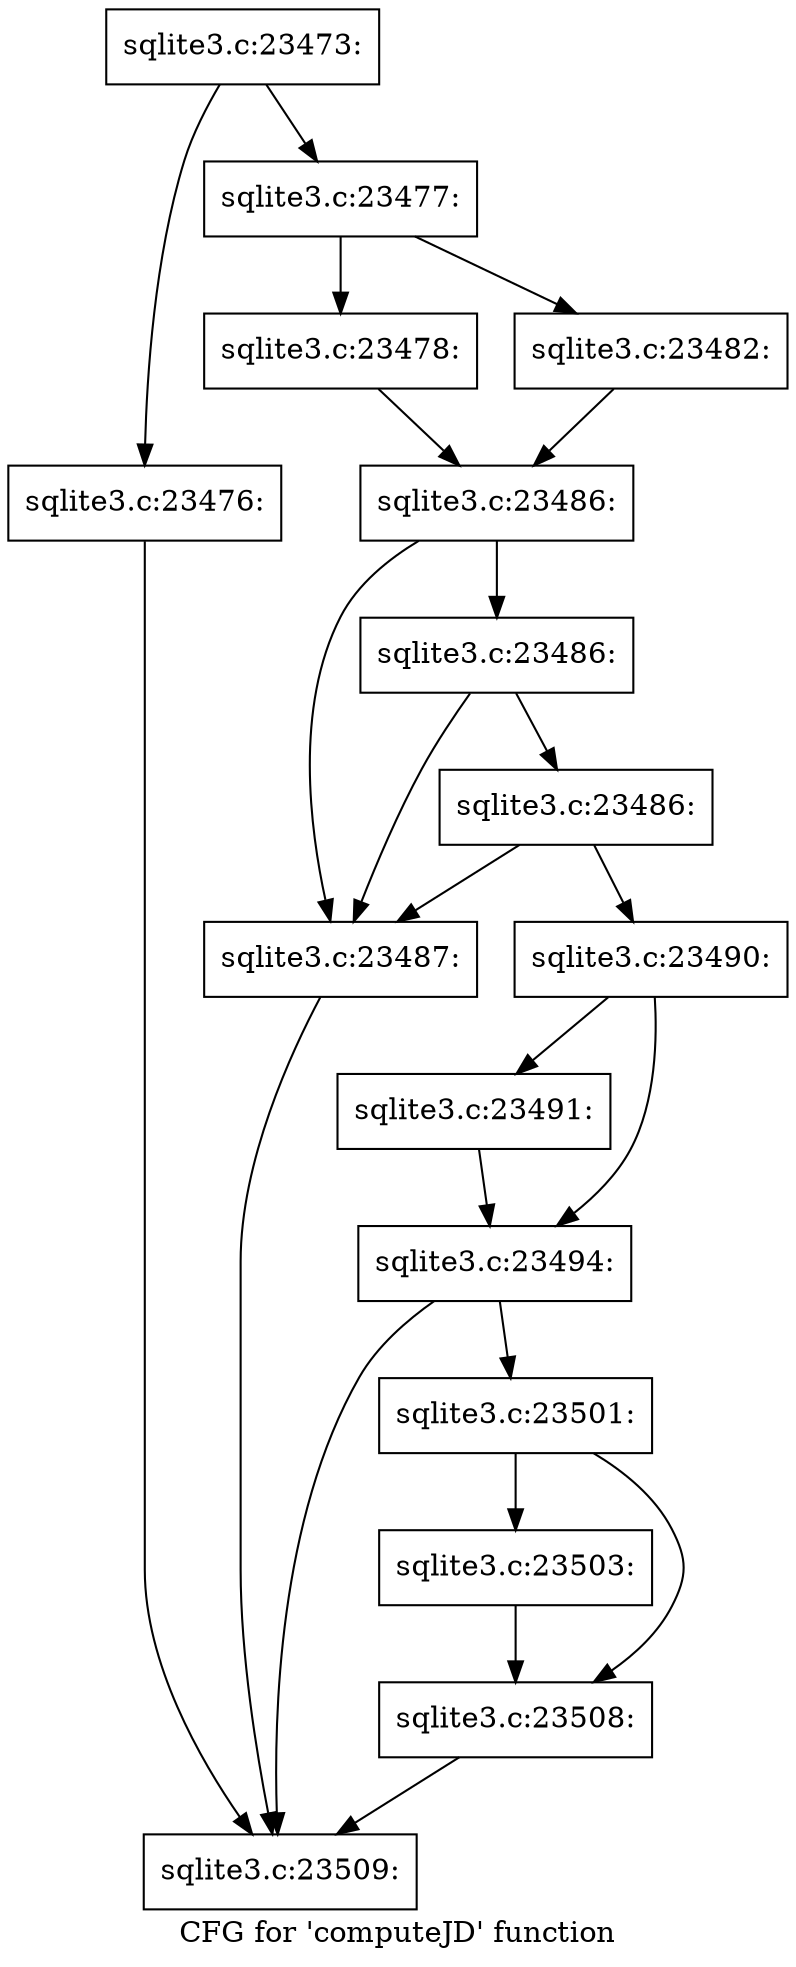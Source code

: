 digraph "CFG for 'computeJD' function" {
	label="CFG for 'computeJD' function";

	Node0x55c0fa790c50 [shape=record,label="{sqlite3.c:23473:}"];
	Node0x55c0fa790c50 -> Node0x55c0fa7931a0;
	Node0x55c0fa790c50 -> Node0x55c0fa7931f0;
	Node0x55c0fa7931a0 [shape=record,label="{sqlite3.c:23476:}"];
	Node0x55c0fa7931a0 -> Node0x55c0fa797fe0;
	Node0x55c0fa7931f0 [shape=record,label="{sqlite3.c:23477:}"];
	Node0x55c0fa7931f0 -> Node0x55c0fa7936b0;
	Node0x55c0fa7931f0 -> Node0x55c0fa793750;
	Node0x55c0fa7936b0 [shape=record,label="{sqlite3.c:23478:}"];
	Node0x55c0fa7936b0 -> Node0x55c0fa793700;
	Node0x55c0fa793750 [shape=record,label="{sqlite3.c:23482:}"];
	Node0x55c0fa793750 -> Node0x55c0fa793700;
	Node0x55c0fa793700 [shape=record,label="{sqlite3.c:23486:}"];
	Node0x55c0fa793700 -> Node0x55c0fa794a60;
	Node0x55c0fa793700 -> Node0x55c0fa794b80;
	Node0x55c0fa794b80 [shape=record,label="{sqlite3.c:23486:}"];
	Node0x55c0fa794b80 -> Node0x55c0fa794a60;
	Node0x55c0fa794b80 -> Node0x55c0fa794b00;
	Node0x55c0fa794b00 [shape=record,label="{sqlite3.c:23486:}"];
	Node0x55c0fa794b00 -> Node0x55c0fa794a60;
	Node0x55c0fa794b00 -> Node0x55c0fa794ab0;
	Node0x55c0fa794a60 [shape=record,label="{sqlite3.c:23487:}"];
	Node0x55c0fa794a60 -> Node0x55c0fa797fe0;
	Node0x55c0fa794ab0 [shape=record,label="{sqlite3.c:23490:}"];
	Node0x55c0fa794ab0 -> Node0x55c0fa7958a0;
	Node0x55c0fa794ab0 -> Node0x55c0fa7958f0;
	Node0x55c0fa7958a0 [shape=record,label="{sqlite3.c:23491:}"];
	Node0x55c0fa7958a0 -> Node0x55c0fa7958f0;
	Node0x55c0fa7958f0 [shape=record,label="{sqlite3.c:23494:}"];
	Node0x55c0fa7958f0 -> Node0x55c0fa797f90;
	Node0x55c0fa7958f0 -> Node0x55c0fa797fe0;
	Node0x55c0fa797f90 [shape=record,label="{sqlite3.c:23501:}"];
	Node0x55c0fa797f90 -> Node0x55c0fa7993c0;
	Node0x55c0fa797f90 -> Node0x55c0fa799410;
	Node0x55c0fa7993c0 [shape=record,label="{sqlite3.c:23503:}"];
	Node0x55c0fa7993c0 -> Node0x55c0fa799410;
	Node0x55c0fa799410 [shape=record,label="{sqlite3.c:23508:}"];
	Node0x55c0fa799410 -> Node0x55c0fa797fe0;
	Node0x55c0fa797fe0 [shape=record,label="{sqlite3.c:23509:}"];
}
